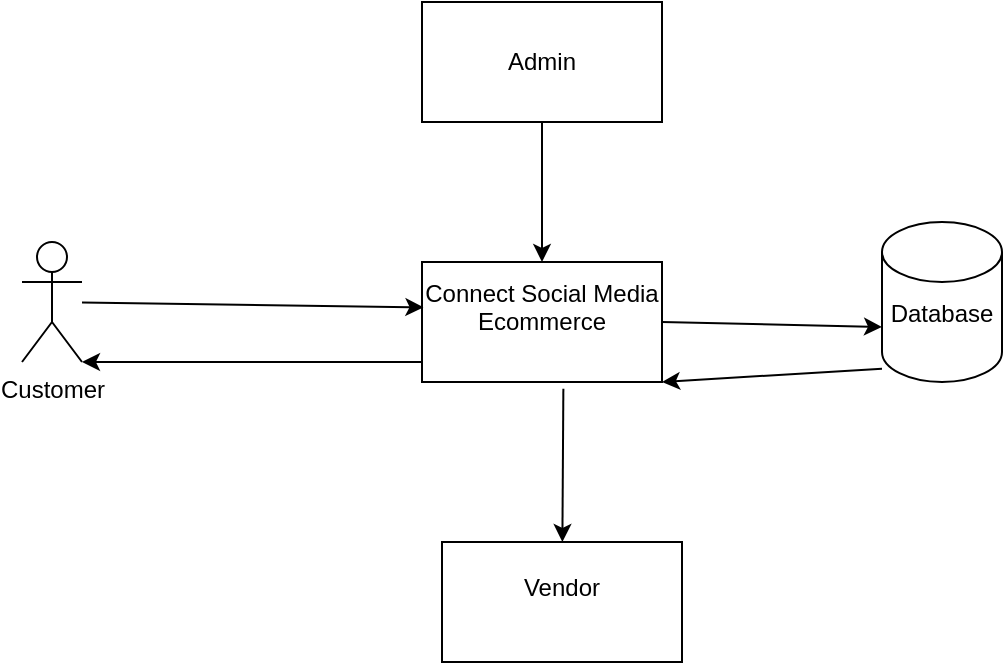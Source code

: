 <mxfile version="24.7.6">
  <diagram name="Page-1" id="idLQUgAosGhPXB4IbNFY">
    <mxGraphModel dx="794" dy="446" grid="1" gridSize="10" guides="1" tooltips="1" connect="1" arrows="1" fold="1" page="1" pageScale="1" pageWidth="850" pageHeight="1100" math="0" shadow="0">
      <root>
        <mxCell id="0" />
        <mxCell id="1" parent="0" />
        <mxCell id="hVBCCb-lknxFdre5EB_F-1" value="Customer" style="shape=umlActor;verticalLabelPosition=bottom;verticalAlign=top;html=1;outlineConnect=0;" vertex="1" parent="1">
          <mxGeometry x="140" y="210" width="30" height="60" as="geometry" />
        </mxCell>
        <mxCell id="hVBCCb-lknxFdre5EB_F-4" value="Connect Social Media Ecommerce&lt;div&gt;&lt;br&gt;&lt;/div&gt;" style="rounded=0;whiteSpace=wrap;html=1;" vertex="1" parent="1">
          <mxGeometry x="340" y="220" width="120" height="60" as="geometry" />
        </mxCell>
        <mxCell id="hVBCCb-lknxFdre5EB_F-5" value="Vendor&lt;div&gt;&lt;br&gt;&lt;/div&gt;" style="rounded=0;whiteSpace=wrap;html=1;" vertex="1" parent="1">
          <mxGeometry x="350" y="360" width="120" height="60" as="geometry" />
        </mxCell>
        <mxCell id="hVBCCb-lknxFdre5EB_F-19" style="edgeStyle=orthogonalEdgeStyle;rounded=0;orthogonalLoop=1;jettySize=auto;html=1;exitX=0.5;exitY=1;exitDx=0;exitDy=0;" edge="1" parent="1" source="hVBCCb-lknxFdre5EB_F-6" target="hVBCCb-lknxFdre5EB_F-4">
          <mxGeometry relative="1" as="geometry" />
        </mxCell>
        <mxCell id="hVBCCb-lknxFdre5EB_F-6" value="Admin" style="rounded=0;whiteSpace=wrap;html=1;" vertex="1" parent="1">
          <mxGeometry x="340" y="90" width="120" height="60" as="geometry" />
        </mxCell>
        <mxCell id="hVBCCb-lknxFdre5EB_F-7" value="Database&lt;div&gt;&lt;br&gt;&lt;/div&gt;" style="shape=cylinder3;whiteSpace=wrap;html=1;boundedLbl=1;backgroundOutline=1;size=15;" vertex="1" parent="1">
          <mxGeometry x="570" y="200" width="60" height="80" as="geometry" />
        </mxCell>
        <mxCell id="hVBCCb-lknxFdre5EB_F-10" value="" style="endArrow=classic;html=1;rounded=0;exitX=0.589;exitY=1.056;exitDx=0;exitDy=0;exitPerimeter=0;" edge="1" parent="1" source="hVBCCb-lknxFdre5EB_F-4" target="hVBCCb-lknxFdre5EB_F-5">
          <mxGeometry width="50" height="50" relative="1" as="geometry">
            <mxPoint x="230" y="410" as="sourcePoint" />
            <mxPoint x="420" y="350" as="targetPoint" />
          </mxGeometry>
        </mxCell>
        <mxCell id="hVBCCb-lknxFdre5EB_F-14" value="" style="endArrow=classic;html=1;rounded=0;entryX=0.006;entryY=0.378;entryDx=0;entryDy=0;entryPerimeter=0;" edge="1" parent="1" source="hVBCCb-lknxFdre5EB_F-1" target="hVBCCb-lknxFdre5EB_F-4">
          <mxGeometry width="50" height="50" relative="1" as="geometry">
            <mxPoint x="190" y="350" as="sourcePoint" />
            <mxPoint x="340" y="250" as="targetPoint" />
          </mxGeometry>
        </mxCell>
        <mxCell id="hVBCCb-lknxFdre5EB_F-15" value="" style="endArrow=classic;html=1;rounded=0;exitX=1;exitY=0.5;exitDx=0;exitDy=0;entryX=0;entryY=0;entryDx=0;entryDy=52.5;entryPerimeter=0;" edge="1" parent="1" source="hVBCCb-lknxFdre5EB_F-4" target="hVBCCb-lknxFdre5EB_F-7">
          <mxGeometry width="50" height="50" relative="1" as="geometry">
            <mxPoint x="490" y="275" as="sourcePoint" />
            <mxPoint x="540" y="225" as="targetPoint" />
            <Array as="points" />
          </mxGeometry>
        </mxCell>
        <mxCell id="hVBCCb-lknxFdre5EB_F-16" value="" style="endArrow=classic;html=1;rounded=0;entryX=1;entryY=1;entryDx=0;entryDy=0;entryPerimeter=0;" edge="1" parent="1" target="hVBCCb-lknxFdre5EB_F-1">
          <mxGeometry width="50" height="50" relative="1" as="geometry">
            <mxPoint x="340" y="270" as="sourcePoint" />
            <mxPoint x="430" y="210" as="targetPoint" />
            <Array as="points">
              <mxPoint x="340" y="270" />
            </Array>
          </mxGeometry>
        </mxCell>
        <mxCell id="hVBCCb-lknxFdre5EB_F-17" value="" style="endArrow=classic;html=1;rounded=0;entryX=1;entryY=1;entryDx=0;entryDy=0;exitX=0;exitY=0.917;exitDx=0;exitDy=0;exitPerimeter=0;" edge="1" parent="1" source="hVBCCb-lknxFdre5EB_F-7" target="hVBCCb-lknxFdre5EB_F-4">
          <mxGeometry width="50" height="50" relative="1" as="geometry">
            <mxPoint x="380" y="260" as="sourcePoint" />
            <mxPoint x="560" y="340" as="targetPoint" />
          </mxGeometry>
        </mxCell>
      </root>
    </mxGraphModel>
  </diagram>
</mxfile>
